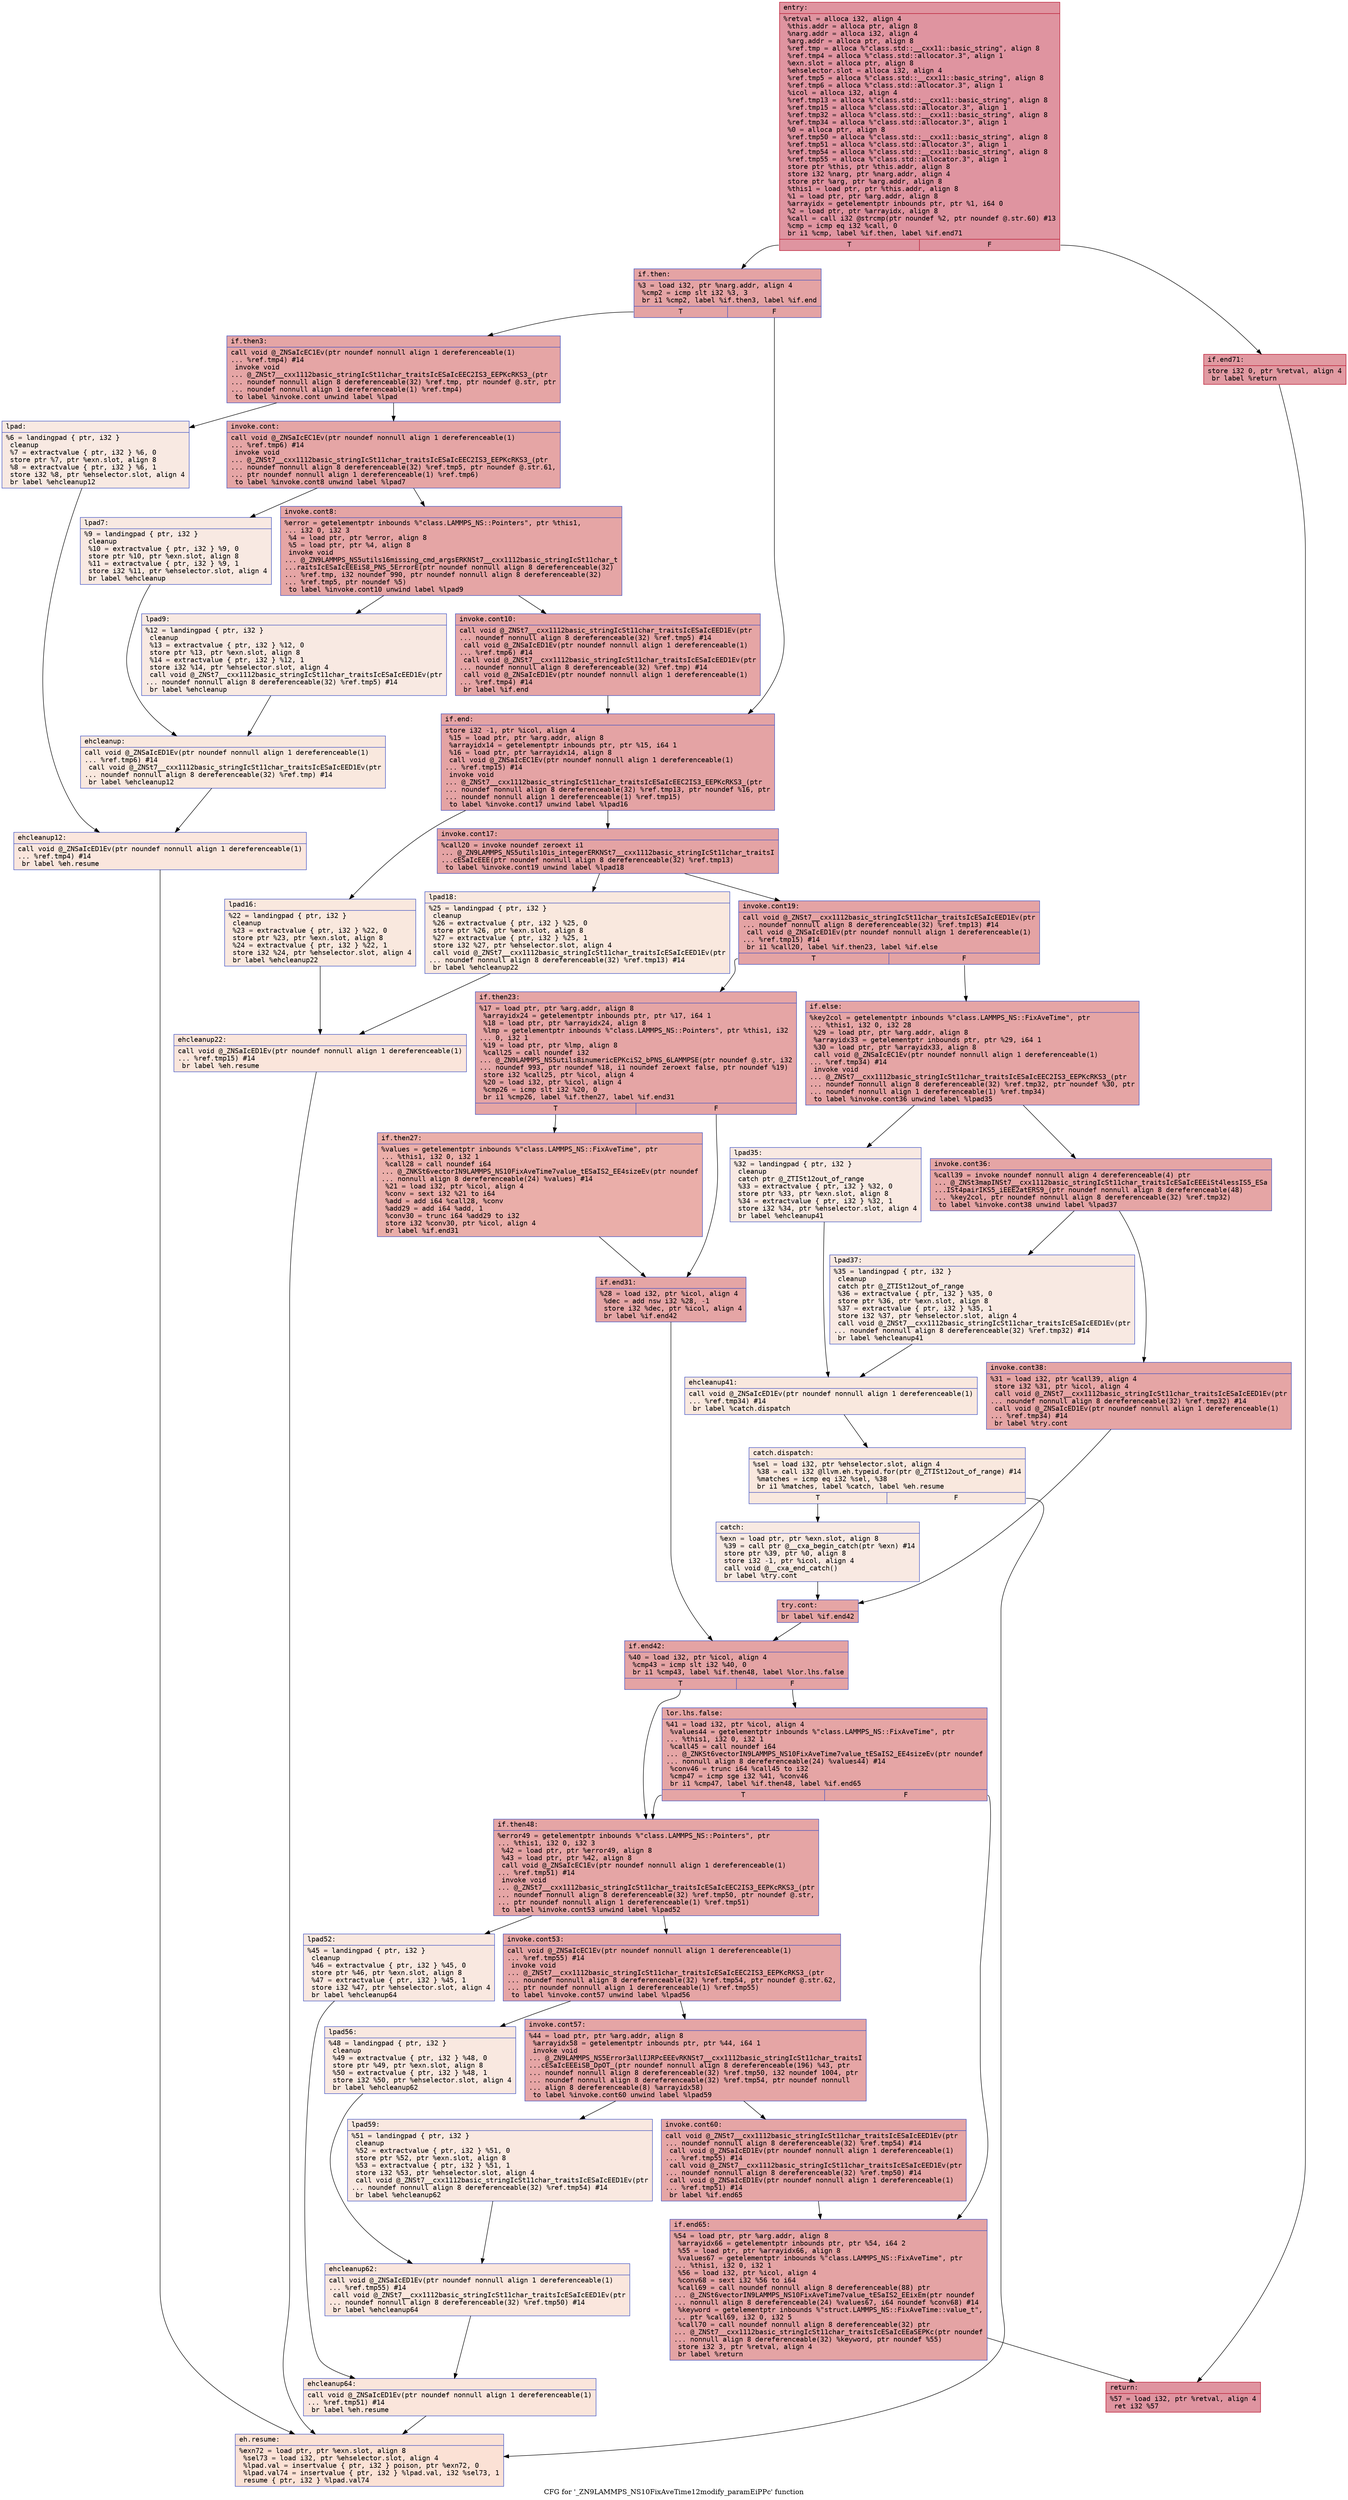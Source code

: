 digraph "CFG for '_ZN9LAMMPS_NS10FixAveTime12modify_paramEiPPc' function" {
	label="CFG for '_ZN9LAMMPS_NS10FixAveTime12modify_paramEiPPc' function";

	Node0x560f939cfbd0 [shape=record,color="#b70d28ff", style=filled, fillcolor="#b70d2870" fontname="Courier",label="{entry:\l|  %retval = alloca i32, align 4\l  %this.addr = alloca ptr, align 8\l  %narg.addr = alloca i32, align 4\l  %arg.addr = alloca ptr, align 8\l  %ref.tmp = alloca %\"class.std::__cxx11::basic_string\", align 8\l  %ref.tmp4 = alloca %\"class.std::allocator.3\", align 1\l  %exn.slot = alloca ptr, align 8\l  %ehselector.slot = alloca i32, align 4\l  %ref.tmp5 = alloca %\"class.std::__cxx11::basic_string\", align 8\l  %ref.tmp6 = alloca %\"class.std::allocator.3\", align 1\l  %icol = alloca i32, align 4\l  %ref.tmp13 = alloca %\"class.std::__cxx11::basic_string\", align 8\l  %ref.tmp15 = alloca %\"class.std::allocator.3\", align 1\l  %ref.tmp32 = alloca %\"class.std::__cxx11::basic_string\", align 8\l  %ref.tmp34 = alloca %\"class.std::allocator.3\", align 1\l  %0 = alloca ptr, align 8\l  %ref.tmp50 = alloca %\"class.std::__cxx11::basic_string\", align 8\l  %ref.tmp51 = alloca %\"class.std::allocator.3\", align 1\l  %ref.tmp54 = alloca %\"class.std::__cxx11::basic_string\", align 8\l  %ref.tmp55 = alloca %\"class.std::allocator.3\", align 1\l  store ptr %this, ptr %this.addr, align 8\l  store i32 %narg, ptr %narg.addr, align 4\l  store ptr %arg, ptr %arg.addr, align 8\l  %this1 = load ptr, ptr %this.addr, align 8\l  %1 = load ptr, ptr %arg.addr, align 8\l  %arrayidx = getelementptr inbounds ptr, ptr %1, i64 0\l  %2 = load ptr, ptr %arrayidx, align 8\l  %call = call i32 @strcmp(ptr noundef %2, ptr noundef @.str.60) #13\l  %cmp = icmp eq i32 %call, 0\l  br i1 %cmp, label %if.then, label %if.end71\l|{<s0>T|<s1>F}}"];
	Node0x560f939cfbd0:s0 -> Node0x560f93be0800[tooltip="entry -> if.then\nProbability 37.50%" ];
	Node0x560f939cfbd0:s1 -> Node0x560f93be0870[tooltip="entry -> if.end71\nProbability 62.50%" ];
	Node0x560f93be0800 [shape=record,color="#3d50c3ff", style=filled, fillcolor="#c32e3170" fontname="Courier",label="{if.then:\l|  %3 = load i32, ptr %narg.addr, align 4\l  %cmp2 = icmp slt i32 %3, 3\l  br i1 %cmp2, label %if.then3, label %if.end\l|{<s0>T|<s1>F}}"];
	Node0x560f93be0800:s0 -> Node0x560f93be0ad0[tooltip="if.then -> if.then3\nProbability 50.00%" ];
	Node0x560f93be0800:s1 -> Node0x560f93be0b50[tooltip="if.then -> if.end\nProbability 50.00%" ];
	Node0x560f93be0ad0 [shape=record,color="#3d50c3ff", style=filled, fillcolor="#c5333470" fontname="Courier",label="{if.then3:\l|  call void @_ZNSaIcEC1Ev(ptr noundef nonnull align 1 dereferenceable(1)\l... %ref.tmp4) #14\l  invoke void\l... @_ZNSt7__cxx1112basic_stringIcSt11char_traitsIcESaIcEEC2IS3_EEPKcRKS3_(ptr\l... noundef nonnull align 8 dereferenceable(32) %ref.tmp, ptr noundef @.str, ptr\l... noundef nonnull align 1 dereferenceable(1) %ref.tmp4)\l          to label %invoke.cont unwind label %lpad\l}"];
	Node0x560f93be0ad0 -> Node0x560f93be0df0[tooltip="if.then3 -> invoke.cont\nProbability 100.00%" ];
	Node0x560f93be0ad0 -> Node0x560f93be0e70[tooltip="if.then3 -> lpad\nProbability 0.00%" ];
	Node0x560f93be0df0 [shape=record,color="#3d50c3ff", style=filled, fillcolor="#c5333470" fontname="Courier",label="{invoke.cont:\l|  call void @_ZNSaIcEC1Ev(ptr noundef nonnull align 1 dereferenceable(1)\l... %ref.tmp6) #14\l  invoke void\l... @_ZNSt7__cxx1112basic_stringIcSt11char_traitsIcESaIcEEC2IS3_EEPKcRKS3_(ptr\l... noundef nonnull align 8 dereferenceable(32) %ref.tmp5, ptr noundef @.str.61,\l... ptr noundef nonnull align 1 dereferenceable(1) %ref.tmp6)\l          to label %invoke.cont8 unwind label %lpad7\l}"];
	Node0x560f93be0df0 -> Node0x560f93be1190[tooltip="invoke.cont -> invoke.cont8\nProbability 100.00%" ];
	Node0x560f93be0df0 -> Node0x560f93be11e0[tooltip="invoke.cont -> lpad7\nProbability 0.00%" ];
	Node0x560f93be1190 [shape=record,color="#3d50c3ff", style=filled, fillcolor="#c5333470" fontname="Courier",label="{invoke.cont8:\l|  %error = getelementptr inbounds %\"class.LAMMPS_NS::Pointers\", ptr %this1,\l... i32 0, i32 3\l  %4 = load ptr, ptr %error, align 8\l  %5 = load ptr, ptr %4, align 8\l  invoke void\l... @_ZN9LAMMPS_NS5utils16missing_cmd_argsERKNSt7__cxx1112basic_stringIcSt11char_t\l...raitsIcESaIcEEEiS8_PNS_5ErrorE(ptr noundef nonnull align 8 dereferenceable(32)\l... %ref.tmp, i32 noundef 990, ptr noundef nonnull align 8 dereferenceable(32)\l... %ref.tmp5, ptr noundef %5)\l          to label %invoke.cont10 unwind label %lpad9\l}"];
	Node0x560f93be1190 -> Node0x560f93be1140[tooltip="invoke.cont8 -> invoke.cont10\nProbability 100.00%" ];
	Node0x560f93be1190 -> Node0x560f93be1680[tooltip="invoke.cont8 -> lpad9\nProbability 0.00%" ];
	Node0x560f93be1140 [shape=record,color="#3d50c3ff", style=filled, fillcolor="#c5333470" fontname="Courier",label="{invoke.cont10:\l|  call void @_ZNSt7__cxx1112basic_stringIcSt11char_traitsIcESaIcEED1Ev(ptr\l... noundef nonnull align 8 dereferenceable(32) %ref.tmp5) #14\l  call void @_ZNSaIcED1Ev(ptr noundef nonnull align 1 dereferenceable(1)\l... %ref.tmp6) #14\l  call void @_ZNSt7__cxx1112basic_stringIcSt11char_traitsIcESaIcEED1Ev(ptr\l... noundef nonnull align 8 dereferenceable(32) %ref.tmp) #14\l  call void @_ZNSaIcED1Ev(ptr noundef nonnull align 1 dereferenceable(1)\l... %ref.tmp4) #14\l  br label %if.end\l}"];
	Node0x560f93be1140 -> Node0x560f93be0b50[tooltip="invoke.cont10 -> if.end\nProbability 100.00%" ];
	Node0x560f93be0e70 [shape=record,color="#3d50c3ff", style=filled, fillcolor="#efcebd70" fontname="Courier",label="{lpad:\l|  %6 = landingpad \{ ptr, i32 \}\l          cleanup\l  %7 = extractvalue \{ ptr, i32 \} %6, 0\l  store ptr %7, ptr %exn.slot, align 8\l  %8 = extractvalue \{ ptr, i32 \} %6, 1\l  store i32 %8, ptr %ehselector.slot, align 4\l  br label %ehcleanup12\l}"];
	Node0x560f93be0e70 -> Node0x560f93be2040[tooltip="lpad -> ehcleanup12\nProbability 100.00%" ];
	Node0x560f93be11e0 [shape=record,color="#3d50c3ff", style=filled, fillcolor="#efcebd70" fontname="Courier",label="{lpad7:\l|  %9 = landingpad \{ ptr, i32 \}\l          cleanup\l  %10 = extractvalue \{ ptr, i32 \} %9, 0\l  store ptr %10, ptr %exn.slot, align 8\l  %11 = extractvalue \{ ptr, i32 \} %9, 1\l  store i32 %11, ptr %ehselector.slot, align 4\l  br label %ehcleanup\l}"];
	Node0x560f93be11e0 -> Node0x560f93be23b0[tooltip="lpad7 -> ehcleanup\nProbability 100.00%" ];
	Node0x560f93be1680 [shape=record,color="#3d50c3ff", style=filled, fillcolor="#efcebd70" fontname="Courier",label="{lpad9:\l|  %12 = landingpad \{ ptr, i32 \}\l          cleanup\l  %13 = extractvalue \{ ptr, i32 \} %12, 0\l  store ptr %13, ptr %exn.slot, align 8\l  %14 = extractvalue \{ ptr, i32 \} %12, 1\l  store i32 %14, ptr %ehselector.slot, align 4\l  call void @_ZNSt7__cxx1112basic_stringIcSt11char_traitsIcESaIcEED1Ev(ptr\l... noundef nonnull align 8 dereferenceable(32) %ref.tmp5) #14\l  br label %ehcleanup\l}"];
	Node0x560f93be1680 -> Node0x560f93be23b0[tooltip="lpad9 -> ehcleanup\nProbability 100.00%" ];
	Node0x560f93be23b0 [shape=record,color="#3d50c3ff", style=filled, fillcolor="#f2cab570" fontname="Courier",label="{ehcleanup:\l|  call void @_ZNSaIcED1Ev(ptr noundef nonnull align 1 dereferenceable(1)\l... %ref.tmp6) #14\l  call void @_ZNSt7__cxx1112basic_stringIcSt11char_traitsIcESaIcEED1Ev(ptr\l... noundef nonnull align 8 dereferenceable(32) %ref.tmp) #14\l  br label %ehcleanup12\l}"];
	Node0x560f93be23b0 -> Node0x560f93be2040[tooltip="ehcleanup -> ehcleanup12\nProbability 100.00%" ];
	Node0x560f93be2040 [shape=record,color="#3d50c3ff", style=filled, fillcolor="#f3c7b170" fontname="Courier",label="{ehcleanup12:\l|  call void @_ZNSaIcED1Ev(ptr noundef nonnull align 1 dereferenceable(1)\l... %ref.tmp4) #14\l  br label %eh.resume\l}"];
	Node0x560f93be2040 -> Node0x560f93be2c60[tooltip="ehcleanup12 -> eh.resume\nProbability 100.00%" ];
	Node0x560f93be0b50 [shape=record,color="#3d50c3ff", style=filled, fillcolor="#c32e3170" fontname="Courier",label="{if.end:\l|  store i32 -1, ptr %icol, align 4\l  %15 = load ptr, ptr %arg.addr, align 8\l  %arrayidx14 = getelementptr inbounds ptr, ptr %15, i64 1\l  %16 = load ptr, ptr %arrayidx14, align 8\l  call void @_ZNSaIcEC1Ev(ptr noundef nonnull align 1 dereferenceable(1)\l... %ref.tmp15) #14\l  invoke void\l... @_ZNSt7__cxx1112basic_stringIcSt11char_traitsIcESaIcEEC2IS3_EEPKcRKS3_(ptr\l... noundef nonnull align 8 dereferenceable(32) %ref.tmp13, ptr noundef %16, ptr\l... noundef nonnull align 1 dereferenceable(1) %ref.tmp15)\l          to label %invoke.cont17 unwind label %lpad16\l}"];
	Node0x560f93be0b50 -> Node0x560f93be2ff0[tooltip="if.end -> invoke.cont17\nProbability 100.00%" ];
	Node0x560f93be0b50 -> Node0x560f93be3070[tooltip="if.end -> lpad16\nProbability 0.00%" ];
	Node0x560f93be2ff0 [shape=record,color="#3d50c3ff", style=filled, fillcolor="#c32e3170" fontname="Courier",label="{invoke.cont17:\l|  %call20 = invoke noundef zeroext i1\l... @_ZN9LAMMPS_NS5utils10is_integerERKNSt7__cxx1112basic_stringIcSt11char_traitsI\l...cESaIcEEE(ptr noundef nonnull align 8 dereferenceable(32) %ref.tmp13)\l          to label %invoke.cont19 unwind label %lpad18\l}"];
	Node0x560f93be2ff0 -> Node0x560f93be2fa0[tooltip="invoke.cont17 -> invoke.cont19\nProbability 100.00%" ];
	Node0x560f93be2ff0 -> Node0x560f93be3300[tooltip="invoke.cont17 -> lpad18\nProbability 0.00%" ];
	Node0x560f93be2fa0 [shape=record,color="#3d50c3ff", style=filled, fillcolor="#c32e3170" fontname="Courier",label="{invoke.cont19:\l|  call void @_ZNSt7__cxx1112basic_stringIcSt11char_traitsIcESaIcEED1Ev(ptr\l... noundef nonnull align 8 dereferenceable(32) %ref.tmp13) #14\l  call void @_ZNSaIcED1Ev(ptr noundef nonnull align 1 dereferenceable(1)\l... %ref.tmp15) #14\l  br i1 %call20, label %if.then23, label %if.else\l|{<s0>T|<s1>F}}"];
	Node0x560f93be2fa0:s0 -> Node0x560f93be3780[tooltip="invoke.cont19 -> if.then23\nProbability 50.00%" ];
	Node0x560f93be2fa0:s1 -> Node0x560f93be0400[tooltip="invoke.cont19 -> if.else\nProbability 50.00%" ];
	Node0x560f93be3780 [shape=record,color="#3d50c3ff", style=filled, fillcolor="#c5333470" fontname="Courier",label="{if.then23:\l|  %17 = load ptr, ptr %arg.addr, align 8\l  %arrayidx24 = getelementptr inbounds ptr, ptr %17, i64 1\l  %18 = load ptr, ptr %arrayidx24, align 8\l  %lmp = getelementptr inbounds %\"class.LAMMPS_NS::Pointers\", ptr %this1, i32\l... 0, i32 1\l  %19 = load ptr, ptr %lmp, align 8\l  %call25 = call noundef i32\l... @_ZN9LAMMPS_NS5utils8inumericEPKciS2_bPNS_6LAMMPSE(ptr noundef @.str, i32\l... noundef 993, ptr noundef %18, i1 noundef zeroext false, ptr noundef %19)\l  store i32 %call25, ptr %icol, align 4\l  %20 = load i32, ptr %icol, align 4\l  %cmp26 = icmp slt i32 %20, 0\l  br i1 %cmp26, label %if.then27, label %if.end31\l|{<s0>T|<s1>F}}"];
	Node0x560f93be3780:s0 -> Node0x560f93be42b0[tooltip="if.then23 -> if.then27\nProbability 37.50%" ];
	Node0x560f93be3780:s1 -> Node0x560f93be4300[tooltip="if.then23 -> if.end31\nProbability 62.50%" ];
	Node0x560f93be42b0 [shape=record,color="#3d50c3ff", style=filled, fillcolor="#d0473d70" fontname="Courier",label="{if.then27:\l|  %values = getelementptr inbounds %\"class.LAMMPS_NS::FixAveTime\", ptr\l... %this1, i32 0, i32 1\l  %call28 = call noundef i64\l... @_ZNKSt6vectorIN9LAMMPS_NS10FixAveTime7value_tESaIS2_EE4sizeEv(ptr noundef\l... nonnull align 8 dereferenceable(24) %values) #14\l  %21 = load i32, ptr %icol, align 4\l  %conv = sext i32 %21 to i64\l  %add = add i64 %call28, %conv\l  %add29 = add i64 %add, 1\l  %conv30 = trunc i64 %add29 to i32\l  store i32 %conv30, ptr %icol, align 4\l  br label %if.end31\l}"];
	Node0x560f93be42b0 -> Node0x560f93be4300[tooltip="if.then27 -> if.end31\nProbability 100.00%" ];
	Node0x560f93be3070 [shape=record,color="#3d50c3ff", style=filled, fillcolor="#f2cab570" fontname="Courier",label="{lpad16:\l|  %22 = landingpad \{ ptr, i32 \}\l          cleanup\l  %23 = extractvalue \{ ptr, i32 \} %22, 0\l  store ptr %23, ptr %exn.slot, align 8\l  %24 = extractvalue \{ ptr, i32 \} %22, 1\l  store i32 %24, ptr %ehselector.slot, align 4\l  br label %ehcleanup22\l}"];
	Node0x560f93be3070 -> Node0x560f93be4570[tooltip="lpad16 -> ehcleanup22\nProbability 100.00%" ];
	Node0x560f93be3300 [shape=record,color="#3d50c3ff", style=filled, fillcolor="#f2cab570" fontname="Courier",label="{lpad18:\l|  %25 = landingpad \{ ptr, i32 \}\l          cleanup\l  %26 = extractvalue \{ ptr, i32 \} %25, 0\l  store ptr %26, ptr %exn.slot, align 8\l  %27 = extractvalue \{ ptr, i32 \} %25, 1\l  store i32 %27, ptr %ehselector.slot, align 4\l  call void @_ZNSt7__cxx1112basic_stringIcSt11char_traitsIcESaIcEED1Ev(ptr\l... noundef nonnull align 8 dereferenceable(32) %ref.tmp13) #14\l  br label %ehcleanup22\l}"];
	Node0x560f93be3300 -> Node0x560f93be4570[tooltip="lpad18 -> ehcleanup22\nProbability 100.00%" ];
	Node0x560f93be4570 [shape=record,color="#3d50c3ff", style=filled, fillcolor="#f4c5ad70" fontname="Courier",label="{ehcleanup22:\l|  call void @_ZNSaIcED1Ev(ptr noundef nonnull align 1 dereferenceable(1)\l... %ref.tmp15) #14\l  br label %eh.resume\l}"];
	Node0x560f93be4570 -> Node0x560f93be2c60[tooltip="ehcleanup22 -> eh.resume\nProbability 100.00%" ];
	Node0x560f93be4300 [shape=record,color="#3d50c3ff", style=filled, fillcolor="#c5333470" fontname="Courier",label="{if.end31:\l|  %28 = load i32, ptr %icol, align 4\l  %dec = add nsw i32 %28, -1\l  store i32 %dec, ptr %icol, align 4\l  br label %if.end42\l}"];
	Node0x560f93be4300 -> Node0x560f93be55a0[tooltip="if.end31 -> if.end42\nProbability 100.00%" ];
	Node0x560f93be0400 [shape=record,color="#3d50c3ff", style=filled, fillcolor="#c5333470" fontname="Courier",label="{if.else:\l|  %key2col = getelementptr inbounds %\"class.LAMMPS_NS::FixAveTime\", ptr\l... %this1, i32 0, i32 28\l  %29 = load ptr, ptr %arg.addr, align 8\l  %arrayidx33 = getelementptr inbounds ptr, ptr %29, i64 1\l  %30 = load ptr, ptr %arrayidx33, align 8\l  call void @_ZNSaIcEC1Ev(ptr noundef nonnull align 1 dereferenceable(1)\l... %ref.tmp34) #14\l  invoke void\l... @_ZNSt7__cxx1112basic_stringIcSt11char_traitsIcESaIcEEC2IS3_EEPKcRKS3_(ptr\l... noundef nonnull align 8 dereferenceable(32) %ref.tmp32, ptr noundef %30, ptr\l... noundef nonnull align 1 dereferenceable(1) %ref.tmp34)\l          to label %invoke.cont36 unwind label %lpad35\l}"];
	Node0x560f93be0400 -> Node0x560f93be5a90[tooltip="if.else -> invoke.cont36\nProbability 100.00%" ];
	Node0x560f93be0400 -> Node0x560f93be5b10[tooltip="if.else -> lpad35\nProbability 0.00%" ];
	Node0x560f93be5a90 [shape=record,color="#3d50c3ff", style=filled, fillcolor="#c5333470" fontname="Courier",label="{invoke.cont36:\l|  %call39 = invoke noundef nonnull align 4 dereferenceable(4) ptr\l... @_ZNSt3mapINSt7__cxx1112basic_stringIcSt11char_traitsIcESaIcEEEiSt4lessIS5_ESa\l...ISt4pairIKS5_iEEE2atERS9_(ptr noundef nonnull align 8 dereferenceable(48)\l... %key2col, ptr noundef nonnull align 8 dereferenceable(32) %ref.tmp32)\l          to label %invoke.cont38 unwind label %lpad37\l}"];
	Node0x560f93be5a90 -> Node0x560f93be5a40[tooltip="invoke.cont36 -> invoke.cont38\nProbability 100.00%" ];
	Node0x560f93be5a90 -> Node0x560f93be5db0[tooltip="invoke.cont36 -> lpad37\nProbability 0.00%" ];
	Node0x560f93be5a40 [shape=record,color="#3d50c3ff", style=filled, fillcolor="#c5333470" fontname="Courier",label="{invoke.cont38:\l|  %31 = load i32, ptr %call39, align 4\l  store i32 %31, ptr %icol, align 4\l  call void @_ZNSt7__cxx1112basic_stringIcSt11char_traitsIcESaIcEED1Ev(ptr\l... noundef nonnull align 8 dereferenceable(32) %ref.tmp32) #14\l  call void @_ZNSaIcED1Ev(ptr noundef nonnull align 1 dereferenceable(1)\l... %ref.tmp34) #14\l  br label %try.cont\l}"];
	Node0x560f93be5a40 -> Node0x560f93be6460[tooltip="invoke.cont38 -> try.cont\nProbability 100.00%" ];
	Node0x560f93be5b10 [shape=record,color="#3d50c3ff", style=filled, fillcolor="#efcebd70" fontname="Courier",label="{lpad35:\l|  %32 = landingpad \{ ptr, i32 \}\l          cleanup\l          catch ptr @_ZTISt12out_of_range\l  %33 = extractvalue \{ ptr, i32 \} %32, 0\l  store ptr %33, ptr %exn.slot, align 8\l  %34 = extractvalue \{ ptr, i32 \} %32, 1\l  store i32 %34, ptr %ehselector.slot, align 4\l  br label %ehcleanup41\l}"];
	Node0x560f93be5b10 -> Node0x560f93be67f0[tooltip="lpad35 -> ehcleanup41\nProbability 100.00%" ];
	Node0x560f93be5db0 [shape=record,color="#3d50c3ff", style=filled, fillcolor="#efcebd70" fontname="Courier",label="{lpad37:\l|  %35 = landingpad \{ ptr, i32 \}\l          cleanup\l          catch ptr @_ZTISt12out_of_range\l  %36 = extractvalue \{ ptr, i32 \} %35, 0\l  store ptr %36, ptr %exn.slot, align 8\l  %37 = extractvalue \{ ptr, i32 \} %35, 1\l  store i32 %37, ptr %ehselector.slot, align 4\l  call void @_ZNSt7__cxx1112basic_stringIcSt11char_traitsIcESaIcEED1Ev(ptr\l... noundef nonnull align 8 dereferenceable(32) %ref.tmp32) #14\l  br label %ehcleanup41\l}"];
	Node0x560f93be5db0 -> Node0x560f93be67f0[tooltip="lpad37 -> ehcleanup41\nProbability 100.00%" ];
	Node0x560f93be67f0 [shape=record,color="#3d50c3ff", style=filled, fillcolor="#f2cab570" fontname="Courier",label="{ehcleanup41:\l|  call void @_ZNSaIcED1Ev(ptr noundef nonnull align 1 dereferenceable(1)\l... %ref.tmp34) #14\l  br label %catch.dispatch\l}"];
	Node0x560f93be67f0 -> Node0x560f93be6e80[tooltip="ehcleanup41 -> catch.dispatch\nProbability 100.00%" ];
	Node0x560f93be6e80 [shape=record,color="#3d50c3ff", style=filled, fillcolor="#f2cab570" fontname="Courier",label="{catch.dispatch:\l|  %sel = load i32, ptr %ehselector.slot, align 4\l  %38 = call i32 @llvm.eh.typeid.for(ptr @_ZTISt12out_of_range) #14\l  %matches = icmp eq i32 %sel, %38\l  br i1 %matches, label %catch, label %eh.resume\l|{<s0>T|<s1>F}}"];
	Node0x560f93be6e80:s0 -> Node0x560f93be7280[tooltip="catch.dispatch -> catch\nProbability 50.00%" ];
	Node0x560f93be6e80:s1 -> Node0x560f93be2c60[tooltip="catch.dispatch -> eh.resume\nProbability 50.00%" ];
	Node0x560f93be7280 [shape=record,color="#3d50c3ff", style=filled, fillcolor="#efcebd70" fontname="Courier",label="{catch:\l|  %exn = load ptr, ptr %exn.slot, align 8\l  %39 = call ptr @__cxa_begin_catch(ptr %exn) #14\l  store ptr %39, ptr %0, align 8\l  store i32 -1, ptr %icol, align 4\l  call void @__cxa_end_catch()\l  br label %try.cont\l}"];
	Node0x560f93be7280 -> Node0x560f93be6460[tooltip="catch -> try.cont\nProbability 100.00%" ];
	Node0x560f93be6460 [shape=record,color="#3d50c3ff", style=filled, fillcolor="#c5333470" fontname="Courier",label="{try.cont:\l|  br label %if.end42\l}"];
	Node0x560f93be6460 -> Node0x560f93be55a0[tooltip="try.cont -> if.end42\nProbability 100.00%" ];
	Node0x560f93be55a0 [shape=record,color="#3d50c3ff", style=filled, fillcolor="#c32e3170" fontname="Courier",label="{if.end42:\l|  %40 = load i32, ptr %icol, align 4\l  %cmp43 = icmp slt i32 %40, 0\l  br i1 %cmp43, label %if.then48, label %lor.lhs.false\l|{<s0>T|<s1>F}}"];
	Node0x560f93be55a0:s0 -> Node0x560f93be7a50[tooltip="if.end42 -> if.then48\nProbability 37.50%" ];
	Node0x560f93be55a0:s1 -> Node0x560f93be7aa0[tooltip="if.end42 -> lor.lhs.false\nProbability 62.50%" ];
	Node0x560f93be7aa0 [shape=record,color="#3d50c3ff", style=filled, fillcolor="#c5333470" fontname="Courier",label="{lor.lhs.false:\l|  %41 = load i32, ptr %icol, align 4\l  %values44 = getelementptr inbounds %\"class.LAMMPS_NS::FixAveTime\", ptr\l... %this1, i32 0, i32 1\l  %call45 = call noundef i64\l... @_ZNKSt6vectorIN9LAMMPS_NS10FixAveTime7value_tESaIS2_EE4sizeEv(ptr noundef\l... nonnull align 8 dereferenceable(24) %values44) #14\l  %conv46 = trunc i64 %call45 to i32\l  %cmp47 = icmp sge i32 %41, %conv46\l  br i1 %cmp47, label %if.then48, label %if.end65\l|{<s0>T|<s1>F}}"];
	Node0x560f93be7aa0:s0 -> Node0x560f93be7a50[tooltip="lor.lhs.false -> if.then48\nProbability 50.00%" ];
	Node0x560f93be7aa0:s1 -> Node0x560f93be7ce0[tooltip="lor.lhs.false -> if.end65\nProbability 50.00%" ];
	Node0x560f93be7a50 [shape=record,color="#3d50c3ff", style=filled, fillcolor="#c5333470" fontname="Courier",label="{if.then48:\l|  %error49 = getelementptr inbounds %\"class.LAMMPS_NS::Pointers\", ptr\l... %this1, i32 0, i32 3\l  %42 = load ptr, ptr %error49, align 8\l  %43 = load ptr, ptr %42, align 8\l  call void @_ZNSaIcEC1Ev(ptr noundef nonnull align 1 dereferenceable(1)\l... %ref.tmp51) #14\l  invoke void\l... @_ZNSt7__cxx1112basic_stringIcSt11char_traitsIcESaIcEEC2IS3_EEPKcRKS3_(ptr\l... noundef nonnull align 8 dereferenceable(32) %ref.tmp50, ptr noundef @.str,\l... ptr noundef nonnull align 1 dereferenceable(1) %ref.tmp51)\l          to label %invoke.cont53 unwind label %lpad52\l}"];
	Node0x560f93be7a50 -> Node0x560f93be83e0[tooltip="if.then48 -> invoke.cont53\nProbability 100.00%" ];
	Node0x560f93be7a50 -> Node0x560f93be8460[tooltip="if.then48 -> lpad52\nProbability 0.00%" ];
	Node0x560f93be83e0 [shape=record,color="#3d50c3ff", style=filled, fillcolor="#c5333470" fontname="Courier",label="{invoke.cont53:\l|  call void @_ZNSaIcEC1Ev(ptr noundef nonnull align 1 dereferenceable(1)\l... %ref.tmp55) #14\l  invoke void\l... @_ZNSt7__cxx1112basic_stringIcSt11char_traitsIcESaIcEEC2IS3_EEPKcRKS3_(ptr\l... noundef nonnull align 8 dereferenceable(32) %ref.tmp54, ptr noundef @.str.62,\l... ptr noundef nonnull align 1 dereferenceable(1) %ref.tmp55)\l          to label %invoke.cont57 unwind label %lpad56\l}"];
	Node0x560f93be83e0 -> Node0x560f93be87e0[tooltip="invoke.cont53 -> invoke.cont57\nProbability 100.00%" ];
	Node0x560f93be83e0 -> Node0x560f93be8830[tooltip="invoke.cont53 -> lpad56\nProbability 0.00%" ];
	Node0x560f93be87e0 [shape=record,color="#3d50c3ff", style=filled, fillcolor="#c5333470" fontname="Courier",label="{invoke.cont57:\l|  %44 = load ptr, ptr %arg.addr, align 8\l  %arrayidx58 = getelementptr inbounds ptr, ptr %44, i64 1\l  invoke void\l... @_ZN9LAMMPS_NS5Error3allIJRPcEEEvRKNSt7__cxx1112basic_stringIcSt11char_traitsI\l...cESaIcEEEiSB_DpOT_(ptr noundef nonnull align 8 dereferenceable(196) %43, ptr\l... noundef nonnull align 8 dereferenceable(32) %ref.tmp50, i32 noundef 1004, ptr\l... noundef nonnull align 8 dereferenceable(32) %ref.tmp54, ptr noundef nonnull\l... align 8 dereferenceable(8) %arrayidx58)\l          to label %invoke.cont60 unwind label %lpad59\l}"];
	Node0x560f93be87e0 -> Node0x560f93be8790[tooltip="invoke.cont57 -> invoke.cont60\nProbability 100.00%" ];
	Node0x560f93be87e0 -> Node0x560f93be8cb0[tooltip="invoke.cont57 -> lpad59\nProbability 0.00%" ];
	Node0x560f93be8790 [shape=record,color="#3d50c3ff", style=filled, fillcolor="#c5333470" fontname="Courier",label="{invoke.cont60:\l|  call void @_ZNSt7__cxx1112basic_stringIcSt11char_traitsIcESaIcEED1Ev(ptr\l... noundef nonnull align 8 dereferenceable(32) %ref.tmp54) #14\l  call void @_ZNSaIcED1Ev(ptr noundef nonnull align 1 dereferenceable(1)\l... %ref.tmp55) #14\l  call void @_ZNSt7__cxx1112basic_stringIcSt11char_traitsIcESaIcEED1Ev(ptr\l... noundef nonnull align 8 dereferenceable(32) %ref.tmp50) #14\l  call void @_ZNSaIcED1Ev(ptr noundef nonnull align 1 dereferenceable(1)\l... %ref.tmp51) #14\l  br label %if.end65\l}"];
	Node0x560f93be8790 -> Node0x560f93be7ce0[tooltip="invoke.cont60 -> if.end65\nProbability 100.00%" ];
	Node0x560f93be8460 [shape=record,color="#3d50c3ff", style=filled, fillcolor="#f1ccb870" fontname="Courier",label="{lpad52:\l|  %45 = landingpad \{ ptr, i32 \}\l          cleanup\l  %46 = extractvalue \{ ptr, i32 \} %45, 0\l  store ptr %46, ptr %exn.slot, align 8\l  %47 = extractvalue \{ ptr, i32 \} %45, 1\l  store i32 %47, ptr %ehselector.slot, align 4\l  br label %ehcleanup64\l}"];
	Node0x560f93be8460 -> Node0x560f93be9e60[tooltip="lpad52 -> ehcleanup64\nProbability 100.00%" ];
	Node0x560f93be8830 [shape=record,color="#3d50c3ff", style=filled, fillcolor="#f1ccb870" fontname="Courier",label="{lpad56:\l|  %48 = landingpad \{ ptr, i32 \}\l          cleanup\l  %49 = extractvalue \{ ptr, i32 \} %48, 0\l  store ptr %49, ptr %exn.slot, align 8\l  %50 = extractvalue \{ ptr, i32 \} %48, 1\l  store i32 %50, ptr %ehselector.slot, align 4\l  br label %ehcleanup62\l}"];
	Node0x560f93be8830 -> Node0x560f93bea160[tooltip="lpad56 -> ehcleanup62\nProbability 100.00%" ];
	Node0x560f93be8cb0 [shape=record,color="#3d50c3ff", style=filled, fillcolor="#f1ccb870" fontname="Courier",label="{lpad59:\l|  %51 = landingpad \{ ptr, i32 \}\l          cleanup\l  %52 = extractvalue \{ ptr, i32 \} %51, 0\l  store ptr %52, ptr %exn.slot, align 8\l  %53 = extractvalue \{ ptr, i32 \} %51, 1\l  store i32 %53, ptr %ehselector.slot, align 4\l  call void @_ZNSt7__cxx1112basic_stringIcSt11char_traitsIcESaIcEED1Ev(ptr\l... noundef nonnull align 8 dereferenceable(32) %ref.tmp54) #14\l  br label %ehcleanup62\l}"];
	Node0x560f93be8cb0 -> Node0x560f93bea160[tooltip="lpad59 -> ehcleanup62\nProbability 100.00%" ];
	Node0x560f93bea160 [shape=record,color="#3d50c3ff", style=filled, fillcolor="#f3c7b170" fontname="Courier",label="{ehcleanup62:\l|  call void @_ZNSaIcED1Ev(ptr noundef nonnull align 1 dereferenceable(1)\l... %ref.tmp55) #14\l  call void @_ZNSt7__cxx1112basic_stringIcSt11char_traitsIcESaIcEED1Ev(ptr\l... noundef nonnull align 8 dereferenceable(32) %ref.tmp50) #14\l  br label %ehcleanup64\l}"];
	Node0x560f93bea160 -> Node0x560f93be9e60[tooltip="ehcleanup62 -> ehcleanup64\nProbability 100.00%" ];
	Node0x560f93be9e60 [shape=record,color="#3d50c3ff", style=filled, fillcolor="#f4c5ad70" fontname="Courier",label="{ehcleanup64:\l|  call void @_ZNSaIcED1Ev(ptr noundef nonnull align 1 dereferenceable(1)\l... %ref.tmp51) #14\l  br label %eh.resume\l}"];
	Node0x560f93be9e60 -> Node0x560f93be2c60[tooltip="ehcleanup64 -> eh.resume\nProbability 100.00%" ];
	Node0x560f93be7ce0 [shape=record,color="#3d50c3ff", style=filled, fillcolor="#c32e3170" fontname="Courier",label="{if.end65:\l|  %54 = load ptr, ptr %arg.addr, align 8\l  %arrayidx66 = getelementptr inbounds ptr, ptr %54, i64 2\l  %55 = load ptr, ptr %arrayidx66, align 8\l  %values67 = getelementptr inbounds %\"class.LAMMPS_NS::FixAveTime\", ptr\l... %this1, i32 0, i32 1\l  %56 = load i32, ptr %icol, align 4\l  %conv68 = sext i32 %56 to i64\l  %call69 = call noundef nonnull align 8 dereferenceable(88) ptr\l... @_ZNSt6vectorIN9LAMMPS_NS10FixAveTime7value_tESaIS2_EEixEm(ptr noundef\l... nonnull align 8 dereferenceable(24) %values67, i64 noundef %conv68) #14\l  %keyword = getelementptr inbounds %\"struct.LAMMPS_NS::FixAveTime::value_t\",\l... ptr %call69, i32 0, i32 5\l  %call70 = call noundef nonnull align 8 dereferenceable(32) ptr\l... @_ZNSt7__cxx1112basic_stringIcSt11char_traitsIcESaIcEEaSEPKc(ptr noundef\l... nonnull align 8 dereferenceable(32) %keyword, ptr noundef %55)\l  store i32 3, ptr %retval, align 4\l  br label %return\l}"];
	Node0x560f93be7ce0 -> Node0x560f93beb460[tooltip="if.end65 -> return\nProbability 100.00%" ];
	Node0x560f93be0870 [shape=record,color="#b70d28ff", style=filled, fillcolor="#bb1b2c70" fontname="Courier",label="{if.end71:\l|  store i32 0, ptr %retval, align 4\l  br label %return\l}"];
	Node0x560f93be0870 -> Node0x560f93beb460[tooltip="if.end71 -> return\nProbability 100.00%" ];
	Node0x560f93beb460 [shape=record,color="#b70d28ff", style=filled, fillcolor="#b70d2870" fontname="Courier",label="{return:\l|  %57 = load i32, ptr %retval, align 4\l  ret i32 %57\l}"];
	Node0x560f93be2c60 [shape=record,color="#3d50c3ff", style=filled, fillcolor="#f7bca170" fontname="Courier",label="{eh.resume:\l|  %exn72 = load ptr, ptr %exn.slot, align 8\l  %sel73 = load i32, ptr %ehselector.slot, align 4\l  %lpad.val = insertvalue \{ ptr, i32 \} poison, ptr %exn72, 0\l  %lpad.val74 = insertvalue \{ ptr, i32 \} %lpad.val, i32 %sel73, 1\l  resume \{ ptr, i32 \} %lpad.val74\l}"];
}
